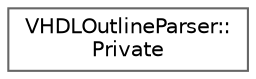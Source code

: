 digraph "Graphical Class Hierarchy"
{
 // INTERACTIVE_SVG=YES
 // LATEX_PDF_SIZE
  bgcolor="transparent";
  edge [fontname=Helvetica,fontsize=10,labelfontname=Helvetica,labelfontsize=10];
  node [fontname=Helvetica,fontsize=10,shape=box,height=0.2,width=0.4];
  rankdir="LR";
  Node0 [label="VHDLOutlineParser::\lPrivate",height=0.2,width=0.4,color="grey40", fillcolor="white", style="filled",URL="$d7/d9c/struct_v_h_d_l_outline_parser_1_1_private.html",tooltip=" "];
}
